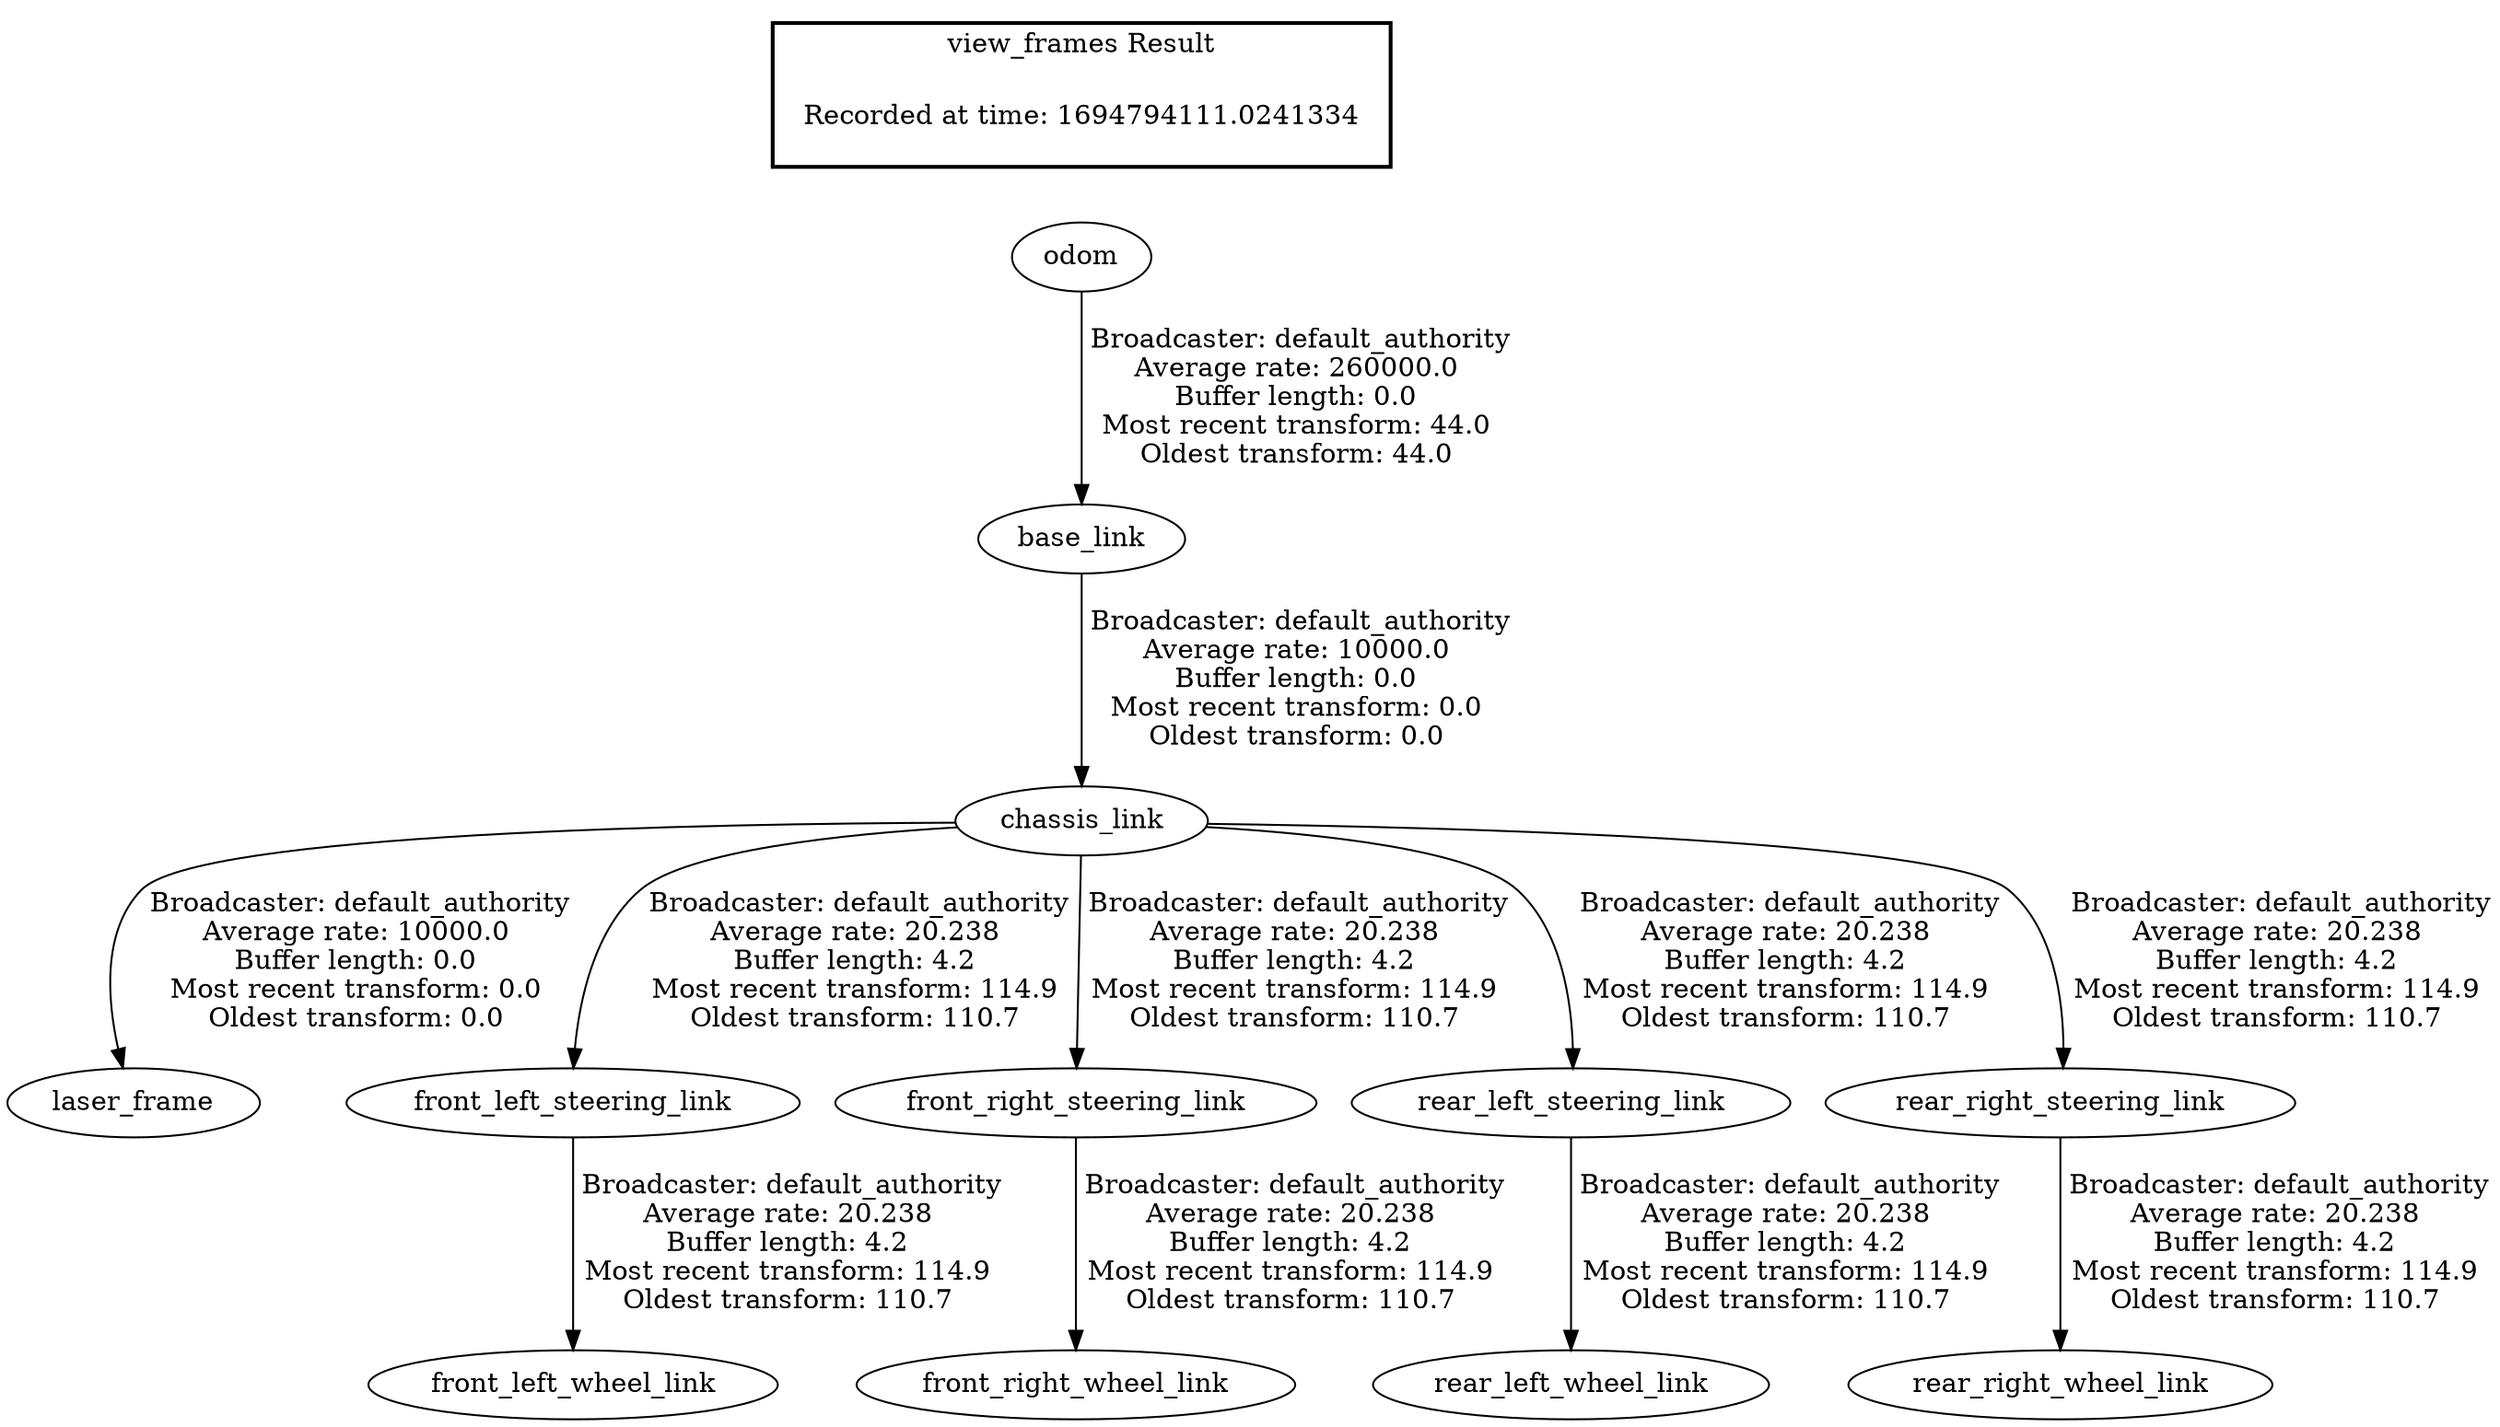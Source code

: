 digraph G {
"base_link" -> "chassis_link"[label=" Broadcaster: default_authority\nAverage rate: 10000.0\nBuffer length: 0.0\nMost recent transform: 0.0\nOldest transform: 0.0\n"];
"odom" -> "base_link"[label=" Broadcaster: default_authority\nAverage rate: 260000.0\nBuffer length: 0.0\nMost recent transform: 44.0\nOldest transform: 44.0\n"];
"chassis_link" -> "laser_frame"[label=" Broadcaster: default_authority\nAverage rate: 10000.0\nBuffer length: 0.0\nMost recent transform: 0.0\nOldest transform: 0.0\n"];
"chassis_link" -> "front_left_steering_link"[label=" Broadcaster: default_authority\nAverage rate: 20.238\nBuffer length: 4.2\nMost recent transform: 114.9\nOldest transform: 110.7\n"];
"front_left_steering_link" -> "front_left_wheel_link"[label=" Broadcaster: default_authority\nAverage rate: 20.238\nBuffer length: 4.2\nMost recent transform: 114.9\nOldest transform: 110.7\n"];
"chassis_link" -> "front_right_steering_link"[label=" Broadcaster: default_authority\nAverage rate: 20.238\nBuffer length: 4.2\nMost recent transform: 114.9\nOldest transform: 110.7\n"];
"front_right_steering_link" -> "front_right_wheel_link"[label=" Broadcaster: default_authority\nAverage rate: 20.238\nBuffer length: 4.2\nMost recent transform: 114.9\nOldest transform: 110.7\n"];
"chassis_link" -> "rear_left_steering_link"[label=" Broadcaster: default_authority\nAverage rate: 20.238\nBuffer length: 4.2\nMost recent transform: 114.9\nOldest transform: 110.7\n"];
"rear_left_steering_link" -> "rear_left_wheel_link"[label=" Broadcaster: default_authority\nAverage rate: 20.238\nBuffer length: 4.2\nMost recent transform: 114.9\nOldest transform: 110.7\n"];
"chassis_link" -> "rear_right_steering_link"[label=" Broadcaster: default_authority\nAverage rate: 20.238\nBuffer length: 4.2\nMost recent transform: 114.9\nOldest transform: 110.7\n"];
"rear_right_steering_link" -> "rear_right_wheel_link"[label=" Broadcaster: default_authority\nAverage rate: 20.238\nBuffer length: 4.2\nMost recent transform: 114.9\nOldest transform: 110.7\n"];
edge [style=invis];
 subgraph cluster_legend { style=bold; color=black; label ="view_frames Result";
"Recorded at time: 1694794111.0241334"[ shape=plaintext ] ;
}->"odom";
}